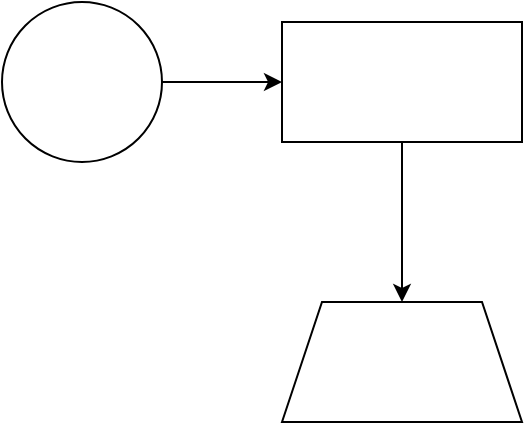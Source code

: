 <mxfile version="13.8.1" type="github"><diagram id="1AejBqL6ECNuIyLKILXS" name="Page-1"><mxGraphModel dx="1382" dy="833" grid="1" gridSize="10" guides="1" tooltips="1" connect="1" arrows="1" fold="1" page="1" pageScale="1" pageWidth="827" pageHeight="1169" math="0" shadow="0"><root><mxCell id="0"/><mxCell id="1" parent="0"/><mxCell id="i--6FCgp99OQ78DKBPy5-3" value="" style="edgeStyle=orthogonalEdgeStyle;rounded=0;orthogonalLoop=1;jettySize=auto;html=1;" edge="1" parent="1" source="i--6FCgp99OQ78DKBPy5-1" target="i--6FCgp99OQ78DKBPy5-2"><mxGeometry relative="1" as="geometry"/></mxCell><mxCell id="i--6FCgp99OQ78DKBPy5-1" value="" style="ellipse;whiteSpace=wrap;html=1;aspect=fixed;" vertex="1" parent="1"><mxGeometry x="90" y="60" width="80" height="80" as="geometry"/></mxCell><mxCell id="i--6FCgp99OQ78DKBPy5-5" value="" style="edgeStyle=orthogonalEdgeStyle;rounded=0;orthogonalLoop=1;jettySize=auto;html=1;" edge="1" parent="1" source="i--6FCgp99OQ78DKBPy5-2" target="i--6FCgp99OQ78DKBPy5-4"><mxGeometry relative="1" as="geometry"/></mxCell><mxCell id="i--6FCgp99OQ78DKBPy5-2" value="" style="whiteSpace=wrap;html=1;" vertex="1" parent="1"><mxGeometry x="230" y="70" width="120" height="60" as="geometry"/></mxCell><mxCell id="i--6FCgp99OQ78DKBPy5-4" value="" style="shape=trapezoid;perimeter=trapezoidPerimeter;whiteSpace=wrap;html=1;fixedSize=1;" vertex="1" parent="1"><mxGeometry x="230" y="210" width="120" height="60" as="geometry"/></mxCell></root></mxGraphModel></diagram></mxfile>
